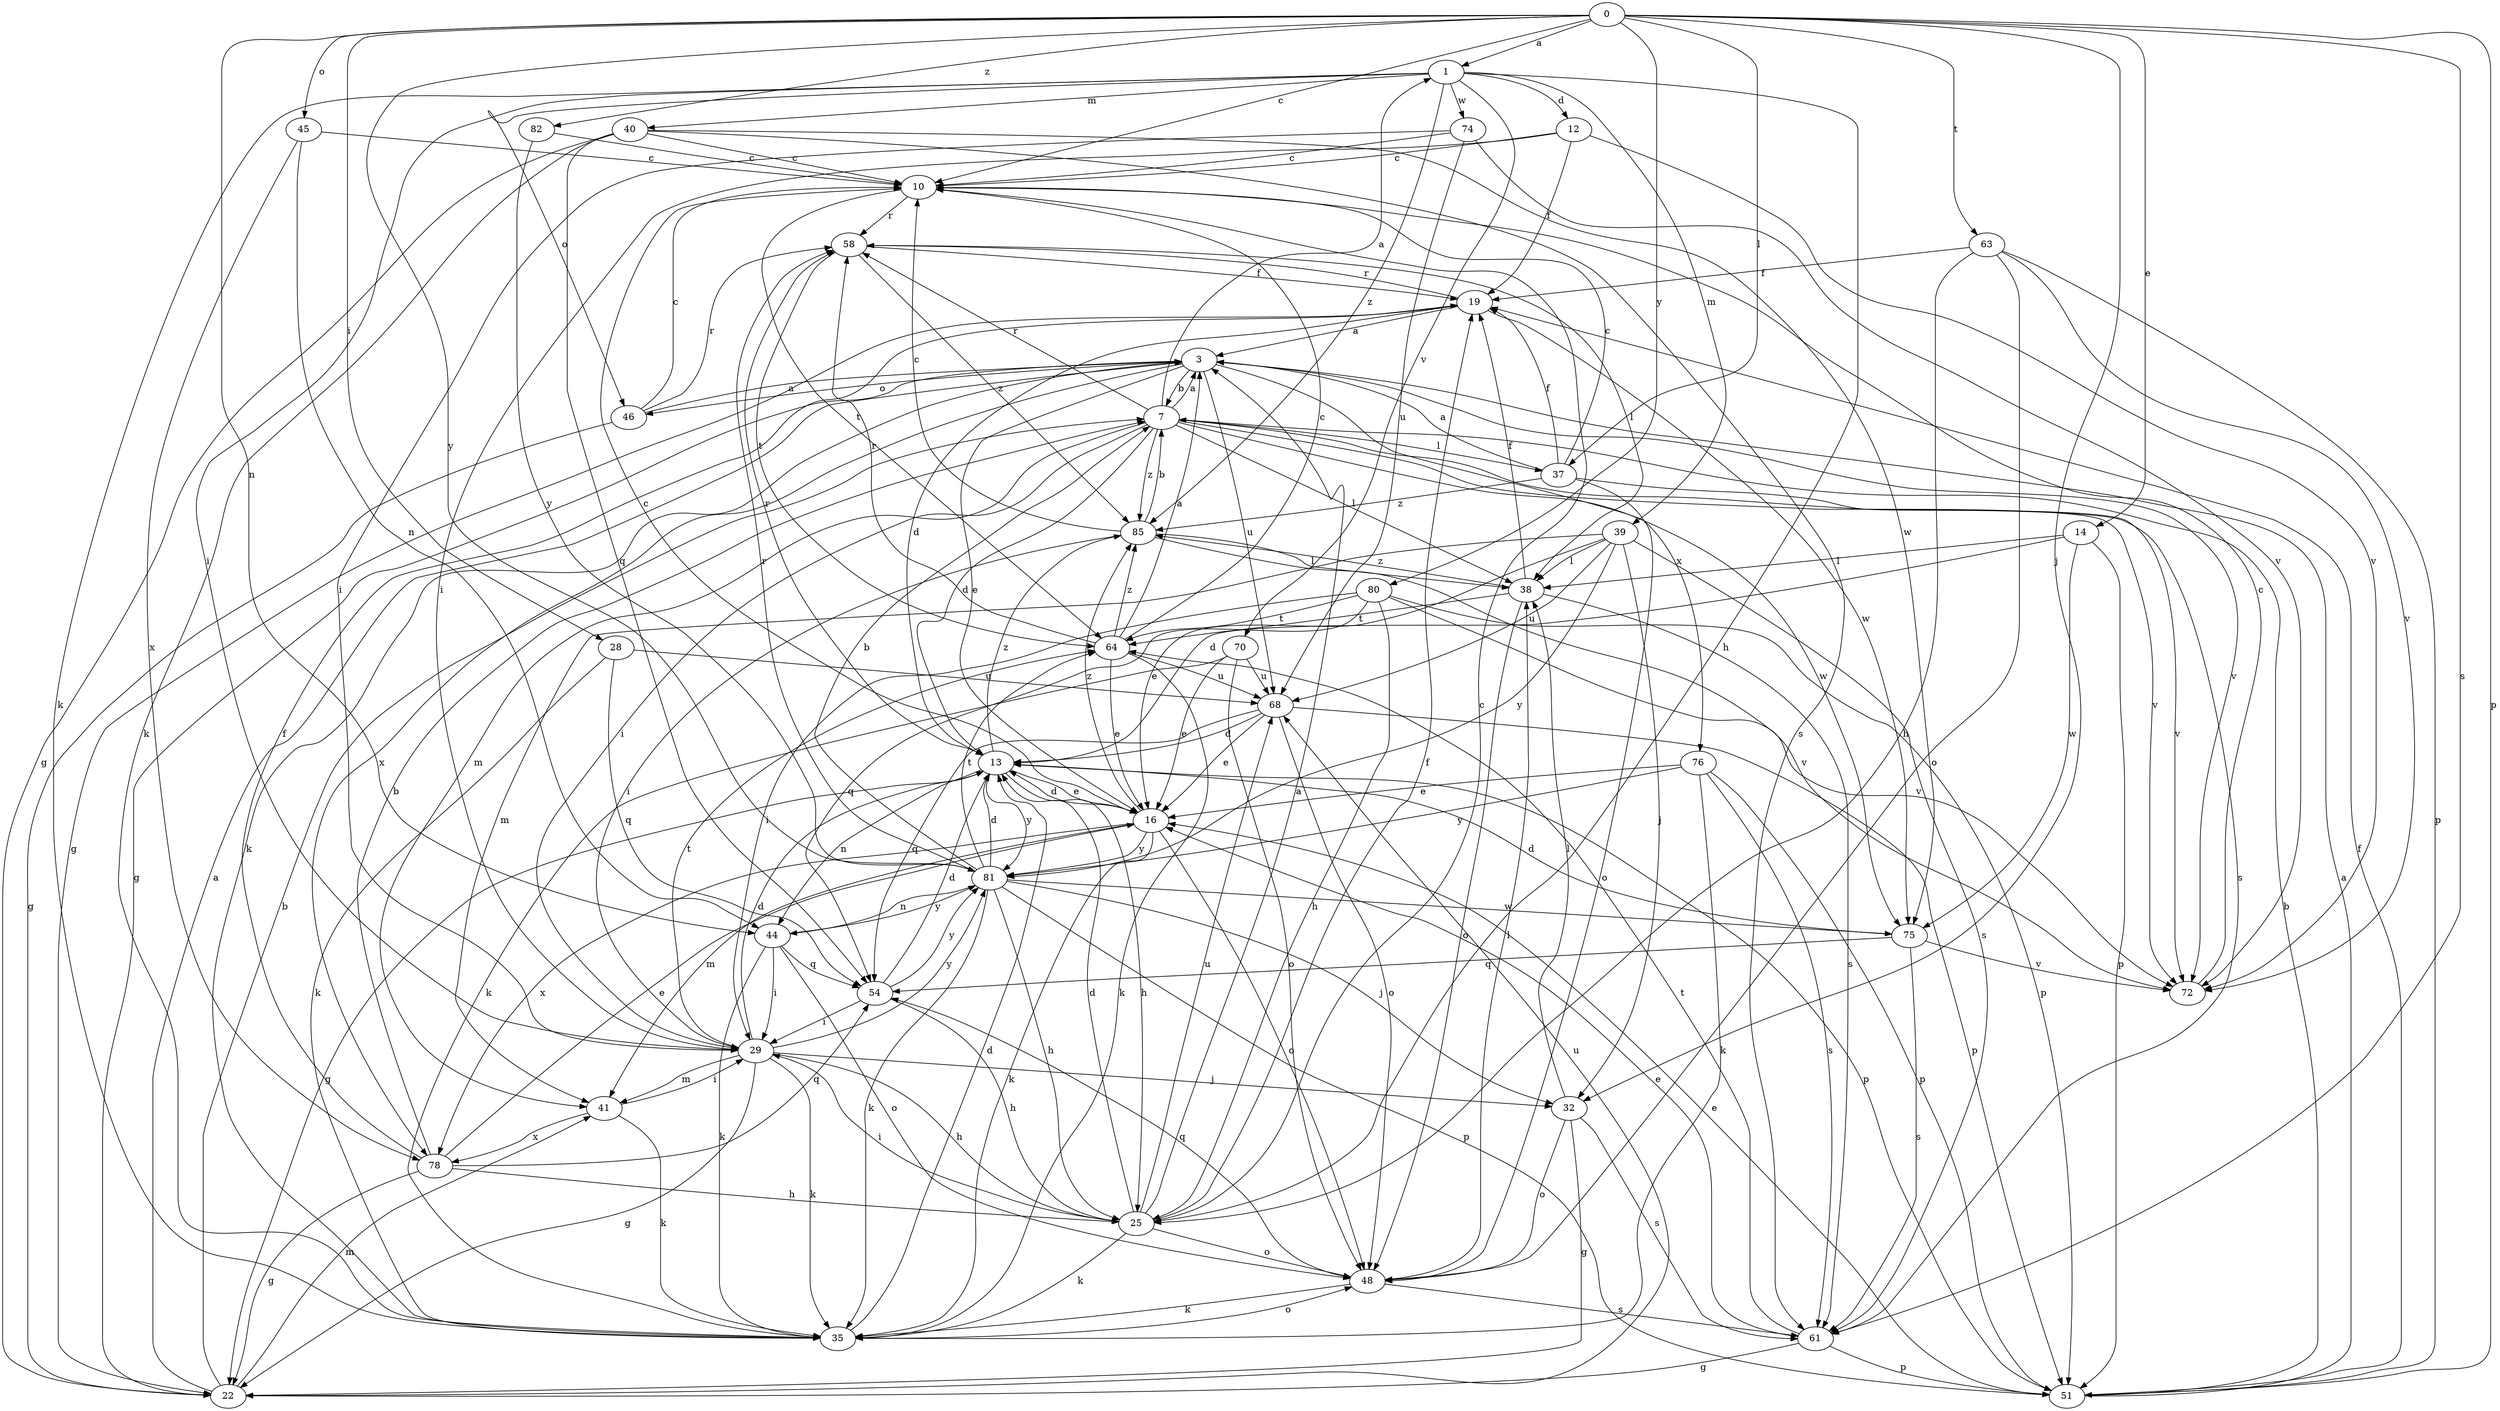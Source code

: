 strict digraph  {
0;
1;
3;
7;
10;
12;
13;
14;
16;
19;
22;
25;
28;
29;
32;
35;
37;
38;
39;
40;
41;
44;
45;
46;
48;
51;
54;
58;
61;
63;
64;
68;
70;
72;
74;
75;
76;
78;
80;
81;
82;
85;
0 -> 1  [label=a];
0 -> 10  [label=c];
0 -> 14  [label=e];
0 -> 28  [label=i];
0 -> 32  [label=j];
0 -> 37  [label=l];
0 -> 44  [label=n];
0 -> 45  [label=o];
0 -> 51  [label=p];
0 -> 61  [label=s];
0 -> 63  [label=t];
0 -> 80  [label=y];
0 -> 81  [label=y];
0 -> 82  [label=z];
1 -> 12  [label=d];
1 -> 25  [label=h];
1 -> 29  [label=i];
1 -> 35  [label=k];
1 -> 39  [label=m];
1 -> 40  [label=m];
1 -> 46  [label=o];
1 -> 70  [label=v];
1 -> 74  [label=w];
1 -> 85  [label=z];
3 -> 7  [label=b];
3 -> 16  [label=e];
3 -> 22  [label=g];
3 -> 35  [label=k];
3 -> 46  [label=o];
3 -> 68  [label=u];
3 -> 72  [label=v];
3 -> 76  [label=x];
3 -> 78  [label=x];
7 -> 1  [label=a];
7 -> 3  [label=a];
7 -> 13  [label=d];
7 -> 29  [label=i];
7 -> 37  [label=l];
7 -> 38  [label=l];
7 -> 41  [label=m];
7 -> 58  [label=r];
7 -> 61  [label=s];
7 -> 72  [label=v];
7 -> 75  [label=w];
7 -> 85  [label=z];
10 -> 58  [label=r];
10 -> 64  [label=t];
12 -> 10  [label=c];
12 -> 19  [label=f];
12 -> 29  [label=i];
12 -> 72  [label=v];
13 -> 16  [label=e];
13 -> 22  [label=g];
13 -> 25  [label=h];
13 -> 44  [label=n];
13 -> 51  [label=p];
13 -> 58  [label=r];
13 -> 81  [label=y];
13 -> 85  [label=z];
14 -> 13  [label=d];
14 -> 38  [label=l];
14 -> 51  [label=p];
14 -> 75  [label=w];
16 -> 10  [label=c];
16 -> 13  [label=d];
16 -> 35  [label=k];
16 -> 41  [label=m];
16 -> 48  [label=o];
16 -> 78  [label=x];
16 -> 81  [label=y];
16 -> 85  [label=z];
19 -> 3  [label=a];
19 -> 13  [label=d];
19 -> 22  [label=g];
19 -> 58  [label=r];
19 -> 75  [label=w];
22 -> 3  [label=a];
22 -> 7  [label=b];
22 -> 41  [label=m];
22 -> 68  [label=u];
25 -> 3  [label=a];
25 -> 10  [label=c];
25 -> 13  [label=d];
25 -> 19  [label=f];
25 -> 29  [label=i];
25 -> 35  [label=k];
25 -> 48  [label=o];
25 -> 68  [label=u];
28 -> 35  [label=k];
28 -> 54  [label=q];
28 -> 68  [label=u];
29 -> 13  [label=d];
29 -> 22  [label=g];
29 -> 25  [label=h];
29 -> 32  [label=j];
29 -> 35  [label=k];
29 -> 41  [label=m];
29 -> 64  [label=t];
29 -> 81  [label=y];
32 -> 22  [label=g];
32 -> 38  [label=l];
32 -> 48  [label=o];
32 -> 61  [label=s];
35 -> 13  [label=d];
35 -> 48  [label=o];
37 -> 3  [label=a];
37 -> 10  [label=c];
37 -> 19  [label=f];
37 -> 48  [label=o];
37 -> 72  [label=v];
37 -> 85  [label=z];
38 -> 19  [label=f];
38 -> 48  [label=o];
38 -> 61  [label=s];
38 -> 64  [label=t];
38 -> 85  [label=z];
39 -> 16  [label=e];
39 -> 32  [label=j];
39 -> 38  [label=l];
39 -> 41  [label=m];
39 -> 61  [label=s];
39 -> 68  [label=u];
39 -> 81  [label=y];
40 -> 10  [label=c];
40 -> 22  [label=g];
40 -> 35  [label=k];
40 -> 54  [label=q];
40 -> 61  [label=s];
40 -> 75  [label=w];
41 -> 29  [label=i];
41 -> 35  [label=k];
41 -> 78  [label=x];
44 -> 29  [label=i];
44 -> 35  [label=k];
44 -> 48  [label=o];
44 -> 54  [label=q];
44 -> 81  [label=y];
45 -> 10  [label=c];
45 -> 44  [label=n];
45 -> 78  [label=x];
46 -> 3  [label=a];
46 -> 10  [label=c];
46 -> 22  [label=g];
46 -> 58  [label=r];
48 -> 35  [label=k];
48 -> 38  [label=l];
48 -> 54  [label=q];
48 -> 61  [label=s];
51 -> 3  [label=a];
51 -> 7  [label=b];
51 -> 16  [label=e];
51 -> 19  [label=f];
54 -> 13  [label=d];
54 -> 25  [label=h];
54 -> 29  [label=i];
54 -> 81  [label=y];
58 -> 19  [label=f];
58 -> 38  [label=l];
58 -> 64  [label=t];
58 -> 85  [label=z];
61 -> 16  [label=e];
61 -> 22  [label=g];
61 -> 51  [label=p];
61 -> 64  [label=t];
63 -> 19  [label=f];
63 -> 25  [label=h];
63 -> 48  [label=o];
63 -> 51  [label=p];
63 -> 72  [label=v];
64 -> 3  [label=a];
64 -> 10  [label=c];
64 -> 16  [label=e];
64 -> 35  [label=k];
64 -> 58  [label=r];
64 -> 68  [label=u];
64 -> 85  [label=z];
68 -> 13  [label=d];
68 -> 16  [label=e];
68 -> 48  [label=o];
68 -> 51  [label=p];
68 -> 54  [label=q];
70 -> 16  [label=e];
70 -> 35  [label=k];
70 -> 48  [label=o];
70 -> 68  [label=u];
72 -> 10  [label=c];
74 -> 10  [label=c];
74 -> 29  [label=i];
74 -> 68  [label=u];
74 -> 72  [label=v];
75 -> 13  [label=d];
75 -> 54  [label=q];
75 -> 61  [label=s];
75 -> 72  [label=v];
76 -> 16  [label=e];
76 -> 35  [label=k];
76 -> 51  [label=p];
76 -> 61  [label=s];
76 -> 81  [label=y];
78 -> 7  [label=b];
78 -> 16  [label=e];
78 -> 19  [label=f];
78 -> 22  [label=g];
78 -> 25  [label=h];
78 -> 54  [label=q];
80 -> 25  [label=h];
80 -> 29  [label=i];
80 -> 51  [label=p];
80 -> 54  [label=q];
80 -> 64  [label=t];
80 -> 72  [label=v];
81 -> 7  [label=b];
81 -> 13  [label=d];
81 -> 25  [label=h];
81 -> 32  [label=j];
81 -> 35  [label=k];
81 -> 44  [label=n];
81 -> 51  [label=p];
81 -> 58  [label=r];
81 -> 64  [label=t];
81 -> 75  [label=w];
82 -> 10  [label=c];
82 -> 81  [label=y];
85 -> 7  [label=b];
85 -> 10  [label=c];
85 -> 29  [label=i];
85 -> 38  [label=l];
85 -> 72  [label=v];
}
